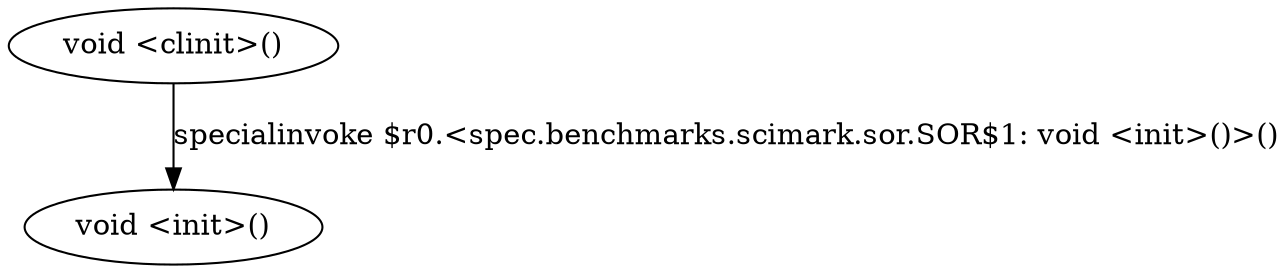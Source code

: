 digraph g {
0[label="void <clinit>()"]
1[label="void <init>()"]
0->1[label="specialinvoke $r0.<spec.benchmarks.scimark.sor.SOR$1: void <init>()>()"]
}